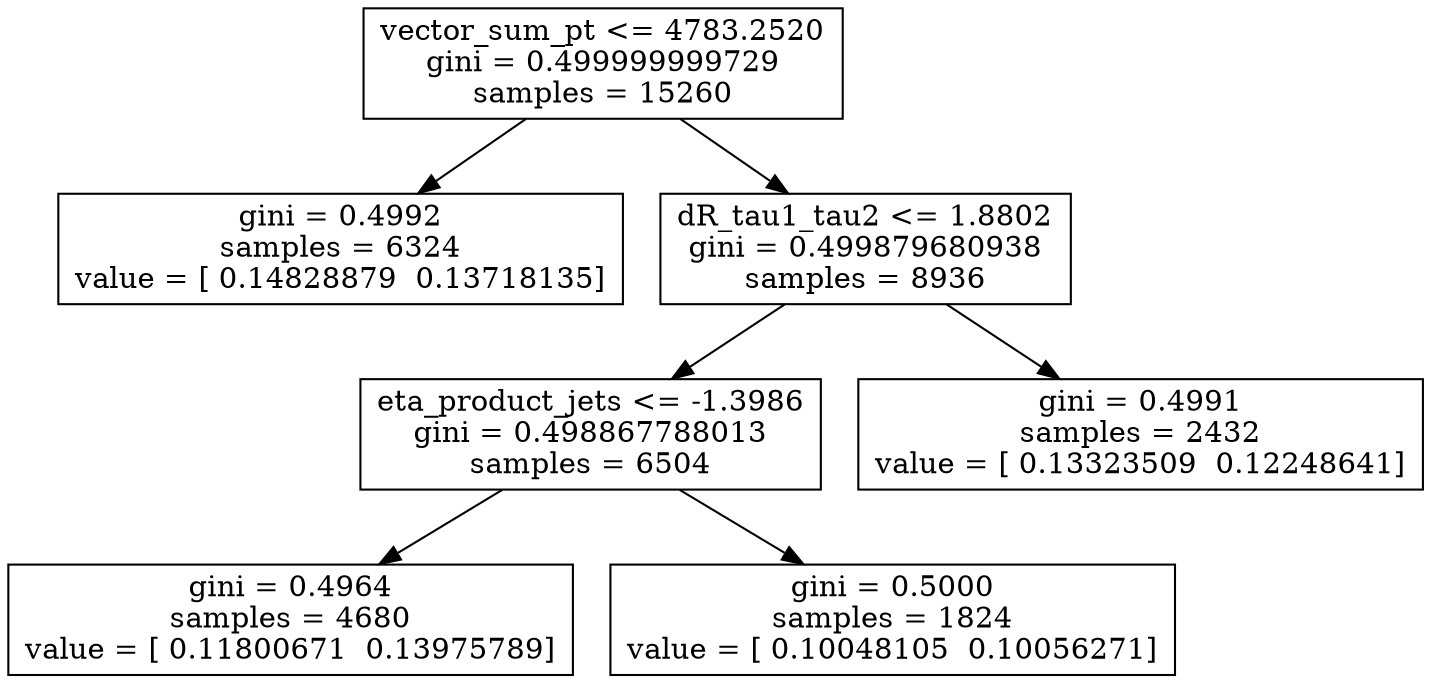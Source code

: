 digraph Tree {
0 [label="vector_sum_pt <= 4783.2520\ngini = 0.499999999729\nsamples = 15260", shape="box"] ;
1 [label="gini = 0.4992\nsamples = 6324\nvalue = [ 0.14828879  0.13718135]", shape="box"] ;
0 -> 1 ;
2 [label="dR_tau1_tau2 <= 1.8802\ngini = 0.499879680938\nsamples = 8936", shape="box"] ;
0 -> 2 ;
3 [label="eta_product_jets <= -1.3986\ngini = 0.498867788013\nsamples = 6504", shape="box"] ;
2 -> 3 ;
4 [label="gini = 0.4964\nsamples = 4680\nvalue = [ 0.11800671  0.13975789]", shape="box"] ;
3 -> 4 ;
5 [label="gini = 0.5000\nsamples = 1824\nvalue = [ 0.10048105  0.10056271]", shape="box"] ;
3 -> 5 ;
6 [label="gini = 0.4991\nsamples = 2432\nvalue = [ 0.13323509  0.12248641]", shape="box"] ;
2 -> 6 ;
}
